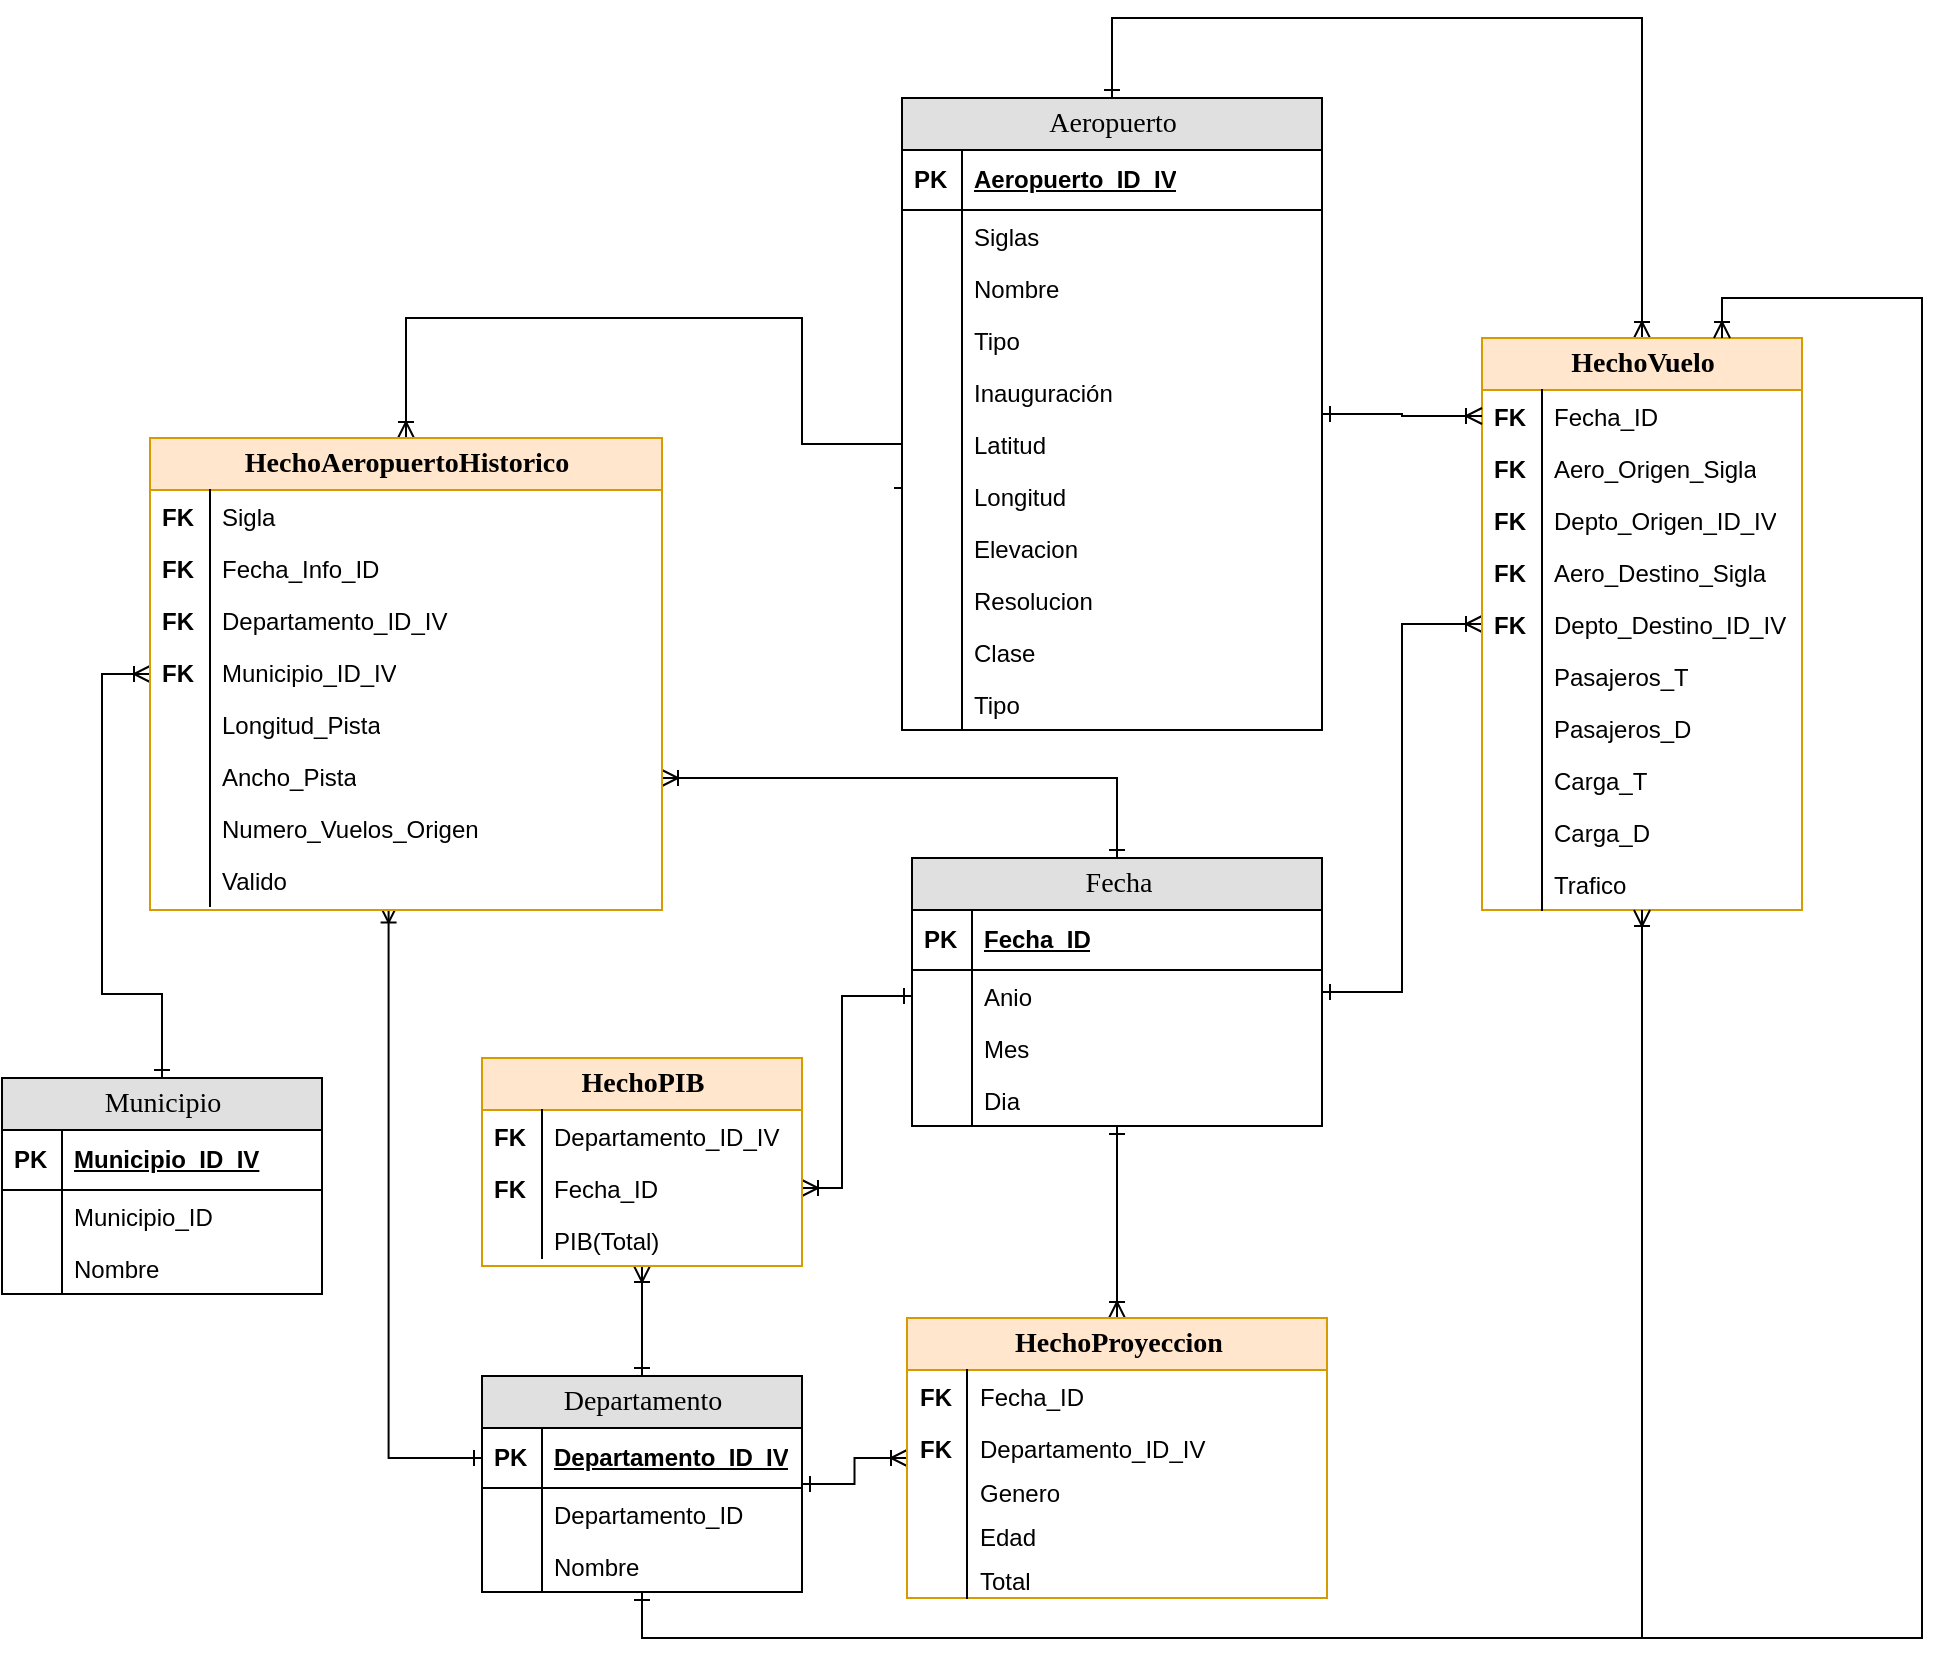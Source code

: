 <mxfile version="24.6.4" type="device">
  <diagram name="Page-1" id="e56a1550-8fbb-45ad-956c-1786394a9013">
    <mxGraphModel dx="872" dy="473" grid="1" gridSize="10" guides="1" tooltips="1" connect="1" arrows="1" fold="1" page="1" pageScale="1" pageWidth="1100" pageHeight="850" background="none" math="0" shadow="0">
      <root>
        <mxCell id="0" />
        <mxCell id="1" parent="0" />
        <mxCell id="wHIrmjQIt87pDjCqGp3s-49" style="edgeStyle=orthogonalEdgeStyle;rounded=0;orthogonalLoop=1;jettySize=auto;html=1;endArrow=ERoneToMany;endFill=0;startArrow=ERone;startFill=0;" parent="1" source="2e49270ec7c68f3f-80" target="ryvqxsz8MoS58oyU_Tmm-1" edge="1">
          <mxGeometry relative="1" as="geometry" />
        </mxCell>
        <mxCell id="2e49270ec7c68f3f-80" value="Fecha" style="swimlane;html=1;fontStyle=0;childLayout=stackLayout;horizontal=1;startSize=26;fillColor=#e0e0e0;horizontalStack=0;resizeParent=1;resizeLast=0;collapsible=1;marginBottom=0;swimlaneFillColor=#ffffff;align=center;rounded=0;shadow=0;comic=0;labelBackgroundColor=none;strokeWidth=1;fontFamily=Verdana;fontSize=14" parent="1" vertex="1">
          <mxGeometry x="485" y="440" width="205" height="134" as="geometry" />
        </mxCell>
        <mxCell id="2e49270ec7c68f3f-81" value="Fecha_ID" style="shape=partialRectangle;top=0;left=0;right=0;bottom=1;html=1;align=left;verticalAlign=middle;fillColor=none;spacingLeft=34;spacingRight=4;whiteSpace=wrap;overflow=hidden;rotatable=0;points=[[0,0.5],[1,0.5]];portConstraint=eastwest;dropTarget=0;fontStyle=5;" parent="2e49270ec7c68f3f-80" vertex="1">
          <mxGeometry y="26" width="205" height="30" as="geometry" />
        </mxCell>
        <mxCell id="2e49270ec7c68f3f-82" value="&lt;b&gt;PK&lt;/b&gt;" style="shape=partialRectangle;top=0;left=0;bottom=0;html=1;fillColor=none;align=left;verticalAlign=middle;spacingLeft=4;spacingRight=4;whiteSpace=wrap;overflow=hidden;rotatable=0;points=[];portConstraint=eastwest;part=1;" parent="2e49270ec7c68f3f-81" vertex="1" connectable="0">
          <mxGeometry width="30" height="30" as="geometry" />
        </mxCell>
        <mxCell id="2e49270ec7c68f3f-83" value="Anio&lt;span style=&quot;white-space: pre;&quot;&gt;&#x9;&lt;/span&gt;" style="shape=partialRectangle;top=0;left=0;right=0;bottom=0;html=1;align=left;verticalAlign=top;fillColor=none;spacingLeft=34;spacingRight=4;whiteSpace=wrap;overflow=hidden;rotatable=0;points=[[0,0.5],[1,0.5]];portConstraint=eastwest;dropTarget=0;" parent="2e49270ec7c68f3f-80" vertex="1">
          <mxGeometry y="56" width="205" height="26" as="geometry" />
        </mxCell>
        <mxCell id="2e49270ec7c68f3f-84" value="" style="shape=partialRectangle;top=0;left=0;bottom=0;html=1;fillColor=none;align=left;verticalAlign=top;spacingLeft=4;spacingRight=4;whiteSpace=wrap;overflow=hidden;rotatable=0;points=[];portConstraint=eastwest;part=1;" parent="2e49270ec7c68f3f-83" vertex="1" connectable="0">
          <mxGeometry width="30" height="26" as="geometry" />
        </mxCell>
        <mxCell id="2e49270ec7c68f3f-85" value="Mes" style="shape=partialRectangle;top=0;left=0;right=0;bottom=0;html=1;align=left;verticalAlign=top;fillColor=none;spacingLeft=34;spacingRight=4;whiteSpace=wrap;overflow=hidden;rotatable=0;points=[[0,0.5],[1,0.5]];portConstraint=eastwest;dropTarget=0;" parent="2e49270ec7c68f3f-80" vertex="1">
          <mxGeometry y="82" width="205" height="26" as="geometry" />
        </mxCell>
        <mxCell id="2e49270ec7c68f3f-86" value="" style="shape=partialRectangle;top=0;left=0;bottom=0;html=1;fillColor=none;align=left;verticalAlign=top;spacingLeft=4;spacingRight=4;whiteSpace=wrap;overflow=hidden;rotatable=0;points=[];portConstraint=eastwest;part=1;" parent="2e49270ec7c68f3f-85" vertex="1" connectable="0">
          <mxGeometry width="30" height="26" as="geometry" />
        </mxCell>
        <mxCell id="ryvqxsz8MoS58oyU_Tmm-83" value="Dia" style="shape=partialRectangle;top=0;left=0;right=0;bottom=0;html=1;align=left;verticalAlign=top;fillColor=none;spacingLeft=34;spacingRight=4;whiteSpace=wrap;overflow=hidden;rotatable=0;points=[[0,0.5],[1,0.5]];portConstraint=eastwest;dropTarget=0;" parent="2e49270ec7c68f3f-80" vertex="1">
          <mxGeometry y="108" width="205" height="26" as="geometry" />
        </mxCell>
        <mxCell id="ryvqxsz8MoS58oyU_Tmm-84" value="" style="shape=partialRectangle;top=0;left=0;bottom=0;html=1;fillColor=none;align=left;verticalAlign=top;spacingLeft=4;spacingRight=4;whiteSpace=wrap;overflow=hidden;rotatable=0;points=[];portConstraint=eastwest;part=1;" parent="ryvqxsz8MoS58oyU_Tmm-83" vertex="1" connectable="0">
          <mxGeometry width="30" height="26" as="geometry" />
        </mxCell>
        <mxCell id="ryvqxsz8MoS58oyU_Tmm-200" style="edgeStyle=orthogonalEdgeStyle;rounded=0;orthogonalLoop=1;jettySize=auto;html=1;exitX=0.5;exitY=0;exitDx=0;exitDy=0;entryX=0.5;entryY=0;entryDx=0;entryDy=0;endArrow=ERone;endFill=0;startArrow=ERoneToMany;startFill=0;" parent="1" source="ryvqxsz8MoS58oyU_Tmm-1" target="ryvqxsz8MoS58oyU_Tmm-101" edge="1">
          <mxGeometry relative="1" as="geometry">
            <Array as="points">
              <mxPoint x="850" y="20" />
              <mxPoint x="585" y="20" />
            </Array>
          </mxGeometry>
        </mxCell>
        <mxCell id="ryvqxsz8MoS58oyU_Tmm-1" value="&lt;b&gt;HechoVuelo&lt;/b&gt;" style="swimlane;html=1;fontStyle=0;childLayout=stackLayout;horizontal=1;startSize=26;fillColor=#ffe6cc;horizontalStack=0;resizeParent=1;resizeLast=0;collapsible=1;marginBottom=0;swimlaneFillColor=#ffffff;align=center;rounded=0;shadow=0;comic=0;labelBackgroundColor=none;strokeWidth=1;fontFamily=Verdana;fontSize=14;strokeColor=#d79b00;" parent="1" vertex="1">
          <mxGeometry x="770" y="180" width="160" height="286" as="geometry" />
        </mxCell>
        <mxCell id="ryvqxsz8MoS58oyU_Tmm-4" value="Fecha_ID" style="shape=partialRectangle;top=0;left=0;right=0;bottom=0;html=1;align=left;verticalAlign=top;fillColor=none;spacingLeft=34;spacingRight=4;whiteSpace=wrap;overflow=hidden;rotatable=0;points=[[0,0.5],[1,0.5]];portConstraint=eastwest;dropTarget=0;" parent="ryvqxsz8MoS58oyU_Tmm-1" vertex="1">
          <mxGeometry y="26" width="160" height="26" as="geometry" />
        </mxCell>
        <mxCell id="ryvqxsz8MoS58oyU_Tmm-5" value="&lt;b&gt;FK&lt;/b&gt;" style="shape=partialRectangle;top=0;left=0;bottom=0;html=1;fillColor=none;align=left;verticalAlign=top;spacingLeft=4;spacingRight=4;whiteSpace=wrap;overflow=hidden;rotatable=0;points=[];portConstraint=eastwest;part=1;" parent="ryvqxsz8MoS58oyU_Tmm-4" vertex="1" connectable="0">
          <mxGeometry width="30" height="26" as="geometry" />
        </mxCell>
        <mxCell id="ryvqxsz8MoS58oyU_Tmm-6" value="Aero_Origen_Sigla" style="shape=partialRectangle;top=0;left=0;right=0;bottom=0;html=1;align=left;verticalAlign=top;fillColor=none;spacingLeft=34;spacingRight=4;whiteSpace=wrap;overflow=hidden;rotatable=0;points=[[0,0.5],[1,0.5]];portConstraint=eastwest;dropTarget=0;" parent="ryvqxsz8MoS58oyU_Tmm-1" vertex="1">
          <mxGeometry y="52" width="160" height="26" as="geometry" />
        </mxCell>
        <mxCell id="ryvqxsz8MoS58oyU_Tmm-7" value="&lt;b&gt;FK&lt;/b&gt;" style="shape=partialRectangle;top=0;left=0;bottom=0;html=1;fillColor=none;align=left;verticalAlign=top;spacingLeft=4;spacingRight=4;whiteSpace=wrap;overflow=hidden;rotatable=0;points=[];portConstraint=eastwest;part=1;" parent="ryvqxsz8MoS58oyU_Tmm-6" vertex="1" connectable="0">
          <mxGeometry width="30" height="26" as="geometry" />
        </mxCell>
        <mxCell id="wHIrmjQIt87pDjCqGp3s-37" value="Depto_Origen_ID_IV" style="shape=partialRectangle;top=0;left=0;right=0;bottom=0;html=1;align=left;verticalAlign=top;fillColor=none;spacingLeft=34;spacingRight=4;whiteSpace=wrap;overflow=hidden;rotatable=0;points=[[0,0.5],[1,0.5]];portConstraint=eastwest;dropTarget=0;" parent="ryvqxsz8MoS58oyU_Tmm-1" vertex="1">
          <mxGeometry y="78" width="160" height="26" as="geometry" />
        </mxCell>
        <mxCell id="wHIrmjQIt87pDjCqGp3s-38" value="&lt;b&gt;FK&lt;/b&gt;" style="shape=partialRectangle;top=0;left=0;bottom=0;html=1;fillColor=none;align=left;verticalAlign=top;spacingLeft=4;spacingRight=4;whiteSpace=wrap;overflow=hidden;rotatable=0;points=[];portConstraint=eastwest;part=1;" parent="wHIrmjQIt87pDjCqGp3s-37" vertex="1" connectable="0">
          <mxGeometry width="30" height="26" as="geometry" />
        </mxCell>
        <mxCell id="wHIrmjQIt87pDjCqGp3s-35" value="Aero_Destino_Sigla" style="shape=partialRectangle;top=0;left=0;right=0;bottom=0;html=1;align=left;verticalAlign=top;fillColor=none;spacingLeft=34;spacingRight=4;whiteSpace=wrap;overflow=hidden;rotatable=0;points=[[0,0.5],[1,0.5]];portConstraint=eastwest;dropTarget=0;" parent="ryvqxsz8MoS58oyU_Tmm-1" vertex="1">
          <mxGeometry y="104" width="160" height="26" as="geometry" />
        </mxCell>
        <mxCell id="wHIrmjQIt87pDjCqGp3s-36" value="&lt;b&gt;FK&lt;/b&gt;" style="shape=partialRectangle;top=0;left=0;bottom=0;html=1;fillColor=none;align=left;verticalAlign=top;spacingLeft=4;spacingRight=4;whiteSpace=wrap;overflow=hidden;rotatable=0;points=[];portConstraint=eastwest;part=1;" parent="wHIrmjQIt87pDjCqGp3s-35" vertex="1" connectable="0">
          <mxGeometry width="30" height="26" as="geometry" />
        </mxCell>
        <mxCell id="ryvqxsz8MoS58oyU_Tmm-10" value="Depto_Destino_ID_IV" style="shape=partialRectangle;top=0;left=0;right=0;bottom=0;html=1;align=left;verticalAlign=top;fillColor=none;spacingLeft=34;spacingRight=4;whiteSpace=wrap;overflow=hidden;rotatable=0;points=[[0,0.5],[1,0.5]];portConstraint=eastwest;dropTarget=0;" parent="ryvqxsz8MoS58oyU_Tmm-1" vertex="1">
          <mxGeometry y="130" width="160" height="26" as="geometry" />
        </mxCell>
        <mxCell id="ryvqxsz8MoS58oyU_Tmm-11" value="&lt;b&gt;FK&lt;/b&gt;" style="shape=partialRectangle;top=0;left=0;bottom=0;html=1;fillColor=none;align=left;verticalAlign=top;spacingLeft=4;spacingRight=4;whiteSpace=wrap;overflow=hidden;rotatable=0;points=[];portConstraint=eastwest;part=1;" parent="ryvqxsz8MoS58oyU_Tmm-10" vertex="1" connectable="0">
          <mxGeometry width="30" height="26" as="geometry" />
        </mxCell>
        <mxCell id="ryvqxsz8MoS58oyU_Tmm-12" value="Pasajeros_T" style="shape=partialRectangle;top=0;left=0;right=0;bottom=0;html=1;align=left;verticalAlign=top;fillColor=none;spacingLeft=34;spacingRight=4;whiteSpace=wrap;overflow=hidden;rotatable=0;points=[[0,0.5],[1,0.5]];portConstraint=eastwest;dropTarget=0;" parent="ryvqxsz8MoS58oyU_Tmm-1" vertex="1">
          <mxGeometry y="156" width="160" height="26" as="geometry" />
        </mxCell>
        <mxCell id="ryvqxsz8MoS58oyU_Tmm-13" value="" style="shape=partialRectangle;top=0;left=0;bottom=0;html=1;fillColor=none;align=left;verticalAlign=top;spacingLeft=4;spacingRight=4;whiteSpace=wrap;overflow=hidden;rotatable=0;points=[];portConstraint=eastwest;part=1;" parent="ryvqxsz8MoS58oyU_Tmm-12" vertex="1" connectable="0">
          <mxGeometry width="30" height="26" as="geometry" />
        </mxCell>
        <mxCell id="ryvqxsz8MoS58oyU_Tmm-25" value="Pasajeros_D" style="shape=partialRectangle;top=0;left=0;right=0;bottom=0;html=1;align=left;verticalAlign=top;fillColor=none;spacingLeft=34;spacingRight=4;whiteSpace=wrap;overflow=hidden;rotatable=0;points=[[0,0.5],[1,0.5]];portConstraint=eastwest;dropTarget=0;" parent="ryvqxsz8MoS58oyU_Tmm-1" vertex="1">
          <mxGeometry y="182" width="160" height="26" as="geometry" />
        </mxCell>
        <mxCell id="ryvqxsz8MoS58oyU_Tmm-26" value="" style="shape=partialRectangle;top=0;left=0;bottom=0;html=1;fillColor=none;align=left;verticalAlign=top;spacingLeft=4;spacingRight=4;whiteSpace=wrap;overflow=hidden;rotatable=0;points=[];portConstraint=eastwest;part=1;" parent="ryvqxsz8MoS58oyU_Tmm-25" vertex="1" connectable="0">
          <mxGeometry width="30" height="26" as="geometry" />
        </mxCell>
        <mxCell id="ryvqxsz8MoS58oyU_Tmm-38" value="Carga_T" style="shape=partialRectangle;top=0;left=0;right=0;bottom=0;html=1;align=left;verticalAlign=top;fillColor=none;spacingLeft=34;spacingRight=4;whiteSpace=wrap;overflow=hidden;rotatable=0;points=[[0,0.5],[1,0.5]];portConstraint=eastwest;dropTarget=0;" parent="ryvqxsz8MoS58oyU_Tmm-1" vertex="1">
          <mxGeometry y="208" width="160" height="26" as="geometry" />
        </mxCell>
        <mxCell id="ryvqxsz8MoS58oyU_Tmm-39" value="" style="shape=partialRectangle;top=0;left=0;bottom=0;html=1;fillColor=none;align=left;verticalAlign=top;spacingLeft=4;spacingRight=4;whiteSpace=wrap;overflow=hidden;rotatable=0;points=[];portConstraint=eastwest;part=1;" parent="ryvqxsz8MoS58oyU_Tmm-38" vertex="1" connectable="0">
          <mxGeometry width="30" height="26" as="geometry" />
        </mxCell>
        <mxCell id="ryvqxsz8MoS58oyU_Tmm-40" value="Carga_D" style="shape=partialRectangle;top=0;left=0;right=0;bottom=0;html=1;align=left;verticalAlign=top;fillColor=none;spacingLeft=34;spacingRight=4;whiteSpace=wrap;overflow=hidden;rotatable=0;points=[[0,0.5],[1,0.5]];portConstraint=eastwest;dropTarget=0;" parent="ryvqxsz8MoS58oyU_Tmm-1" vertex="1">
          <mxGeometry y="234" width="160" height="26" as="geometry" />
        </mxCell>
        <mxCell id="ryvqxsz8MoS58oyU_Tmm-41" value="" style="shape=partialRectangle;top=0;left=0;bottom=0;html=1;fillColor=none;align=left;verticalAlign=top;spacingLeft=4;spacingRight=4;whiteSpace=wrap;overflow=hidden;rotatable=0;points=[];portConstraint=eastwest;part=1;" parent="ryvqxsz8MoS58oyU_Tmm-40" vertex="1" connectable="0">
          <mxGeometry width="30" height="26" as="geometry" />
        </mxCell>
        <mxCell id="wHIrmjQIt87pDjCqGp3s-33" value="Trafico" style="shape=partialRectangle;top=0;left=0;right=0;bottom=0;html=1;align=left;verticalAlign=top;fillColor=none;spacingLeft=34;spacingRight=4;whiteSpace=wrap;overflow=hidden;rotatable=0;points=[[0,0.5],[1,0.5]];portConstraint=eastwest;dropTarget=0;" parent="ryvqxsz8MoS58oyU_Tmm-1" vertex="1">
          <mxGeometry y="260" width="160" height="26" as="geometry" />
        </mxCell>
        <mxCell id="wHIrmjQIt87pDjCqGp3s-34" value="" style="shape=partialRectangle;top=0;left=0;bottom=0;html=1;fillColor=none;align=left;verticalAlign=top;spacingLeft=4;spacingRight=4;whiteSpace=wrap;overflow=hidden;rotatable=0;points=[];portConstraint=eastwest;part=1;" parent="wHIrmjQIt87pDjCqGp3s-33" vertex="1" connectable="0">
          <mxGeometry width="30" height="26" as="geometry" />
        </mxCell>
        <mxCell id="ryvqxsz8MoS58oyU_Tmm-201" style="edgeStyle=orthogonalEdgeStyle;rounded=0;orthogonalLoop=1;jettySize=auto;html=1;entryX=0;entryY=0.5;entryDx=0;entryDy=0;endArrow=ERone;endFill=0;startArrow=ERoneToMany;startFill=0;exitX=0.5;exitY=0;exitDx=0;exitDy=0;" parent="1" source="ryvqxsz8MoS58oyU_Tmm-14" target="ryvqxsz8MoS58oyU_Tmm-141" edge="1">
          <mxGeometry relative="1" as="geometry">
            <Array as="points">
              <mxPoint x="232" y="170" />
              <mxPoint x="430" y="170" />
              <mxPoint x="430" y="233" />
            </Array>
          </mxGeometry>
        </mxCell>
        <mxCell id="ryvqxsz8MoS58oyU_Tmm-204" style="edgeStyle=orthogonalEdgeStyle;rounded=0;orthogonalLoop=1;jettySize=auto;html=1;endArrow=ERone;endFill=0;startArrow=ERoneToMany;startFill=0;exitX=0.466;exitY=1.009;exitDx=0;exitDy=0;exitPerimeter=0;entryX=0;entryY=0.5;entryDx=0;entryDy=0;" parent="1" source="ryvqxsz8MoS58oyU_Tmm-99" target="ryvqxsz8MoS58oyU_Tmm-166" edge="1">
          <mxGeometry relative="1" as="geometry">
            <mxPoint x="105" y="797" as="sourcePoint" />
          </mxGeometry>
        </mxCell>
        <mxCell id="ryvqxsz8MoS58oyU_Tmm-208" style="edgeStyle=orthogonalEdgeStyle;rounded=0;orthogonalLoop=1;jettySize=auto;html=1;entryX=0.5;entryY=0;entryDx=0;entryDy=0;endArrow=ERone;endFill=0;startArrow=ERoneToMany;startFill=0;" parent="1" source="ryvqxsz8MoS58oyU_Tmm-14" target="2e49270ec7c68f3f-80" edge="1">
          <mxGeometry relative="1" as="geometry">
            <Array as="points">
              <mxPoint x="588" y="400" />
            </Array>
          </mxGeometry>
        </mxCell>
        <mxCell id="wHIrmjQIt87pDjCqGp3s-46" style="edgeStyle=orthogonalEdgeStyle;rounded=0;orthogonalLoop=1;jettySize=auto;html=1;startArrow=ERoneToMany;startFill=0;endArrow=ERone;endFill=0;" parent="1" source="ryvqxsz8MoS58oyU_Tmm-14" target="ryvqxsz8MoS58oyU_Tmm-27" edge="1">
          <mxGeometry relative="1" as="geometry">
            <Array as="points">
              <mxPoint x="80" y="348" />
              <mxPoint x="80" y="508" />
              <mxPoint x="110" y="508" />
            </Array>
          </mxGeometry>
        </mxCell>
        <mxCell id="ryvqxsz8MoS58oyU_Tmm-14" value="&lt;b&gt;HechoAeropuertoHistorico&lt;/b&gt;" style="swimlane;html=1;fontStyle=0;childLayout=stackLayout;horizontal=1;startSize=26;fillColor=#ffe6cc;horizontalStack=0;resizeParent=1;resizeLast=0;collapsible=1;marginBottom=0;swimlaneFillColor=#ffffff;align=center;rounded=0;shadow=0;comic=0;labelBackgroundColor=none;strokeWidth=1;fontFamily=Verdana;fontSize=14;strokeColor=#d79b00;" parent="1" vertex="1">
          <mxGeometry x="104" y="230" width="256" height="236" as="geometry" />
        </mxCell>
        <mxCell id="ryvqxsz8MoS58oyU_Tmm-93" value="Sigla" style="shape=partialRectangle;top=0;left=0;right=0;bottom=0;html=1;align=left;verticalAlign=top;fillColor=none;spacingLeft=34;spacingRight=4;whiteSpace=wrap;overflow=hidden;rotatable=0;points=[[0,0.5],[1,0.5]];portConstraint=eastwest;dropTarget=0;" parent="ryvqxsz8MoS58oyU_Tmm-14" vertex="1">
          <mxGeometry y="26" width="256" height="26" as="geometry" />
        </mxCell>
        <mxCell id="ryvqxsz8MoS58oyU_Tmm-94" value="&lt;b&gt;FK&lt;/b&gt;" style="shape=partialRectangle;top=0;left=0;bottom=0;html=1;fillColor=none;align=left;verticalAlign=top;spacingLeft=4;spacingRight=4;whiteSpace=wrap;overflow=hidden;rotatable=0;points=[];portConstraint=eastwest;part=1;" parent="ryvqxsz8MoS58oyU_Tmm-93" vertex="1" connectable="0">
          <mxGeometry width="30" height="26" as="geometry" />
        </mxCell>
        <mxCell id="ryvqxsz8MoS58oyU_Tmm-91" value="Fecha_Info_ID" style="shape=partialRectangle;top=0;left=0;right=0;bottom=0;html=1;align=left;verticalAlign=top;fillColor=none;spacingLeft=34;spacingRight=4;whiteSpace=wrap;overflow=hidden;rotatable=0;points=[[0,0.5],[1,0.5]];portConstraint=eastwest;dropTarget=0;" parent="ryvqxsz8MoS58oyU_Tmm-14" vertex="1">
          <mxGeometry y="52" width="256" height="26" as="geometry" />
        </mxCell>
        <mxCell id="ryvqxsz8MoS58oyU_Tmm-92" value="&lt;b&gt;FK&lt;/b&gt;" style="shape=partialRectangle;top=0;left=0;bottom=0;html=1;fillColor=none;align=left;verticalAlign=top;spacingLeft=4;spacingRight=4;whiteSpace=wrap;overflow=hidden;rotatable=0;points=[];portConstraint=eastwest;part=1;" parent="ryvqxsz8MoS58oyU_Tmm-91" vertex="1" connectable="0">
          <mxGeometry width="30" height="26" as="geometry" />
        </mxCell>
        <mxCell id="ryvqxsz8MoS58oyU_Tmm-154" value="Departamento_ID_IV" style="shape=partialRectangle;top=0;left=0;right=0;bottom=0;html=1;align=left;verticalAlign=top;fillColor=none;spacingLeft=34;spacingRight=4;whiteSpace=wrap;overflow=hidden;rotatable=0;points=[[0,0.5],[1,0.5]];portConstraint=eastwest;dropTarget=0;" parent="ryvqxsz8MoS58oyU_Tmm-14" vertex="1">
          <mxGeometry y="78" width="256" height="26" as="geometry" />
        </mxCell>
        <mxCell id="ryvqxsz8MoS58oyU_Tmm-155" value="&lt;b&gt;FK&lt;/b&gt;" style="shape=partialRectangle;top=0;left=0;bottom=0;html=1;fillColor=none;align=left;verticalAlign=top;spacingLeft=4;spacingRight=4;whiteSpace=wrap;overflow=hidden;rotatable=0;points=[];portConstraint=eastwest;part=1;" parent="ryvqxsz8MoS58oyU_Tmm-154" vertex="1" connectable="0">
          <mxGeometry width="30" height="26" as="geometry" />
        </mxCell>
        <mxCell id="ryvqxsz8MoS58oyU_Tmm-116" value="Municipio_ID_IV" style="shape=partialRectangle;top=0;left=0;right=0;bottom=0;html=1;align=left;verticalAlign=top;fillColor=none;spacingLeft=34;spacingRight=4;whiteSpace=wrap;overflow=hidden;rotatable=0;points=[[0,0.5],[1,0.5]];portConstraint=eastwest;dropTarget=0;" parent="ryvqxsz8MoS58oyU_Tmm-14" vertex="1">
          <mxGeometry y="104" width="256" height="26" as="geometry" />
        </mxCell>
        <mxCell id="ryvqxsz8MoS58oyU_Tmm-117" value="&lt;b&gt;FK&lt;/b&gt;" style="shape=partialRectangle;top=0;left=0;bottom=0;html=1;fillColor=none;align=left;verticalAlign=top;spacingLeft=4;spacingRight=4;whiteSpace=wrap;overflow=hidden;rotatable=0;points=[];portConstraint=eastwest;part=1;" parent="ryvqxsz8MoS58oyU_Tmm-116" vertex="1" connectable="0">
          <mxGeometry width="30" height="26" as="geometry" />
        </mxCell>
        <mxCell id="ryvqxsz8MoS58oyU_Tmm-85" value="Longitud_Pista" style="shape=partialRectangle;top=0;left=0;right=0;bottom=0;html=1;align=left;verticalAlign=top;fillColor=none;spacingLeft=34;spacingRight=4;whiteSpace=wrap;overflow=hidden;rotatable=0;points=[[0,0.5],[1,0.5]];portConstraint=eastwest;dropTarget=0;" parent="ryvqxsz8MoS58oyU_Tmm-14" vertex="1">
          <mxGeometry y="130" width="256" height="26" as="geometry" />
        </mxCell>
        <mxCell id="ryvqxsz8MoS58oyU_Tmm-86" value="" style="shape=partialRectangle;top=0;left=0;bottom=0;html=1;fillColor=none;align=left;verticalAlign=top;spacingLeft=4;spacingRight=4;whiteSpace=wrap;overflow=hidden;rotatable=0;points=[];portConstraint=eastwest;part=1;" parent="ryvqxsz8MoS58oyU_Tmm-85" vertex="1" connectable="0">
          <mxGeometry width="30" height="26" as="geometry" />
        </mxCell>
        <mxCell id="ryvqxsz8MoS58oyU_Tmm-87" value="Ancho_Pista" style="shape=partialRectangle;top=0;left=0;right=0;bottom=0;html=1;align=left;verticalAlign=top;fillColor=none;spacingLeft=34;spacingRight=4;whiteSpace=wrap;overflow=hidden;rotatable=0;points=[[0,0.5],[1,0.5]];portConstraint=eastwest;dropTarget=0;" parent="ryvqxsz8MoS58oyU_Tmm-14" vertex="1">
          <mxGeometry y="156" width="256" height="26" as="geometry" />
        </mxCell>
        <mxCell id="ryvqxsz8MoS58oyU_Tmm-88" value="" style="shape=partialRectangle;top=0;left=0;bottom=0;html=1;fillColor=none;align=left;verticalAlign=top;spacingLeft=4;spacingRight=4;whiteSpace=wrap;overflow=hidden;rotatable=0;points=[];portConstraint=eastwest;part=1;" parent="ryvqxsz8MoS58oyU_Tmm-87" vertex="1" connectable="0">
          <mxGeometry width="30" height="26" as="geometry" />
        </mxCell>
        <mxCell id="ryvqxsz8MoS58oyU_Tmm-97" value="Numero_Vuelos_Origen" style="shape=partialRectangle;top=0;left=0;right=0;bottom=0;html=1;align=left;verticalAlign=top;fillColor=none;spacingLeft=34;spacingRight=4;whiteSpace=wrap;overflow=hidden;rotatable=0;points=[[0,0.5],[1,0.5]];portConstraint=eastwest;dropTarget=0;" parent="ryvqxsz8MoS58oyU_Tmm-14" vertex="1">
          <mxGeometry y="182" width="256" height="26" as="geometry" />
        </mxCell>
        <mxCell id="ryvqxsz8MoS58oyU_Tmm-98" value="" style="shape=partialRectangle;top=0;left=0;bottom=0;html=1;fillColor=none;align=left;verticalAlign=top;spacingLeft=4;spacingRight=4;whiteSpace=wrap;overflow=hidden;rotatable=0;points=[];portConstraint=eastwest;part=1;" parent="ryvqxsz8MoS58oyU_Tmm-97" vertex="1" connectable="0">
          <mxGeometry width="30" height="26" as="geometry" />
        </mxCell>
        <mxCell id="ryvqxsz8MoS58oyU_Tmm-99" value="Valido" style="shape=partialRectangle;top=0;left=0;right=0;bottom=0;html=1;align=left;verticalAlign=top;fillColor=none;spacingLeft=34;spacingRight=4;whiteSpace=wrap;overflow=hidden;rotatable=0;points=[[0,0.5],[1,0.5]];portConstraint=eastwest;dropTarget=0;" parent="ryvqxsz8MoS58oyU_Tmm-14" vertex="1">
          <mxGeometry y="208" width="256" height="26" as="geometry" />
        </mxCell>
        <mxCell id="ryvqxsz8MoS58oyU_Tmm-100" value="" style="shape=partialRectangle;top=0;left=0;bottom=0;html=1;fillColor=none;align=left;verticalAlign=top;spacingLeft=4;spacingRight=4;whiteSpace=wrap;overflow=hidden;rotatable=0;points=[];portConstraint=eastwest;part=1;" parent="ryvqxsz8MoS58oyU_Tmm-99" vertex="1" connectable="0">
          <mxGeometry width="30" height="26" as="geometry" />
        </mxCell>
        <mxCell id="ryvqxsz8MoS58oyU_Tmm-27" value="Municipio" style="swimlane;html=1;fontStyle=0;childLayout=stackLayout;horizontal=1;startSize=26;fillColor=#e0e0e0;horizontalStack=0;resizeParent=1;resizeLast=0;collapsible=1;marginBottom=0;swimlaneFillColor=#ffffff;align=center;rounded=0;shadow=0;comic=0;labelBackgroundColor=none;strokeWidth=1;fontFamily=Verdana;fontSize=14" parent="1" vertex="1">
          <mxGeometry x="30" y="550" width="160" height="108" as="geometry" />
        </mxCell>
        <mxCell id="ryvqxsz8MoS58oyU_Tmm-28" value="Municipio_ID_IV" style="shape=partialRectangle;top=0;left=0;right=0;bottom=1;html=1;align=left;verticalAlign=middle;fillColor=none;spacingLeft=34;spacingRight=4;whiteSpace=wrap;overflow=hidden;rotatable=0;points=[[0,0.5],[1,0.5]];portConstraint=eastwest;dropTarget=0;fontStyle=5;" parent="ryvqxsz8MoS58oyU_Tmm-27" vertex="1">
          <mxGeometry y="26" width="160" height="30" as="geometry" />
        </mxCell>
        <mxCell id="ryvqxsz8MoS58oyU_Tmm-29" value="&lt;b&gt;PK&lt;/b&gt;" style="shape=partialRectangle;top=0;left=0;bottom=0;html=1;fillColor=none;align=left;verticalAlign=middle;spacingLeft=4;spacingRight=4;whiteSpace=wrap;overflow=hidden;rotatable=0;points=[];portConstraint=eastwest;part=1;" parent="ryvqxsz8MoS58oyU_Tmm-28" vertex="1" connectable="0">
          <mxGeometry width="30" height="30" as="geometry" />
        </mxCell>
        <mxCell id="Zeaa8JLE737tfXYtvD9C-1" value="Municipio_ID" style="shape=partialRectangle;top=0;left=0;right=0;bottom=0;html=1;align=left;verticalAlign=top;fillColor=none;spacingLeft=34;spacingRight=4;whiteSpace=wrap;overflow=hidden;rotatable=0;points=[[0,0.5],[1,0.5]];portConstraint=eastwest;dropTarget=0;" parent="ryvqxsz8MoS58oyU_Tmm-27" vertex="1">
          <mxGeometry y="56" width="160" height="26" as="geometry" />
        </mxCell>
        <mxCell id="Zeaa8JLE737tfXYtvD9C-2" value="" style="shape=partialRectangle;top=0;left=0;bottom=0;html=1;fillColor=none;align=left;verticalAlign=top;spacingLeft=4;spacingRight=4;whiteSpace=wrap;overflow=hidden;rotatable=0;points=[];portConstraint=eastwest;part=1;" parent="Zeaa8JLE737tfXYtvD9C-1" vertex="1" connectable="0">
          <mxGeometry width="30" height="26" as="geometry" />
        </mxCell>
        <mxCell id="ryvqxsz8MoS58oyU_Tmm-30" value="Nombre" style="shape=partialRectangle;top=0;left=0;right=0;bottom=0;html=1;align=left;verticalAlign=top;fillColor=none;spacingLeft=34;spacingRight=4;whiteSpace=wrap;overflow=hidden;rotatable=0;points=[[0,0.5],[1,0.5]];portConstraint=eastwest;dropTarget=0;" parent="ryvqxsz8MoS58oyU_Tmm-27" vertex="1">
          <mxGeometry y="82" width="160" height="26" as="geometry" />
        </mxCell>
        <mxCell id="ryvqxsz8MoS58oyU_Tmm-31" value="" style="shape=partialRectangle;top=0;left=0;bottom=0;html=1;fillColor=none;align=left;verticalAlign=top;spacingLeft=4;spacingRight=4;whiteSpace=wrap;overflow=hidden;rotatable=0;points=[];portConstraint=eastwest;part=1;" parent="ryvqxsz8MoS58oyU_Tmm-30" vertex="1" connectable="0">
          <mxGeometry width="30" height="26" as="geometry" />
        </mxCell>
        <mxCell id="ryvqxsz8MoS58oyU_Tmm-101" value="Aeropuerto" style="swimlane;html=1;fontStyle=0;childLayout=stackLayout;horizontal=1;startSize=26;fillColor=#e0e0e0;horizontalStack=0;resizeParent=1;resizeLast=0;collapsible=1;marginBottom=0;swimlaneFillColor=#ffffff;align=center;rounded=0;shadow=0;comic=0;labelBackgroundColor=none;strokeWidth=1;fontFamily=Verdana;fontSize=14" parent="1" vertex="1">
          <mxGeometry x="480" y="60" width="210" height="316" as="geometry" />
        </mxCell>
        <mxCell id="ryvqxsz8MoS58oyU_Tmm-147" value="Aeropuerto_ID_IV" style="shape=partialRectangle;top=0;left=0;right=0;bottom=1;html=1;align=left;verticalAlign=middle;fillColor=none;spacingLeft=34;spacingRight=4;whiteSpace=wrap;overflow=hidden;rotatable=0;points=[[0,0.5],[1,0.5]];portConstraint=eastwest;dropTarget=0;fontStyle=5;" parent="ryvqxsz8MoS58oyU_Tmm-101" vertex="1">
          <mxGeometry y="26" width="210" height="30" as="geometry" />
        </mxCell>
        <mxCell id="ryvqxsz8MoS58oyU_Tmm-148" value="&lt;b&gt;PK&lt;/b&gt;" style="shape=partialRectangle;top=0;left=0;bottom=0;html=1;fillColor=none;align=left;verticalAlign=middle;spacingLeft=4;spacingRight=4;whiteSpace=wrap;overflow=hidden;rotatable=0;points=[];portConstraint=eastwest;part=1;" parent="ryvqxsz8MoS58oyU_Tmm-147" vertex="1" connectable="0">
          <mxGeometry width="30" height="30" as="geometry" />
        </mxCell>
        <mxCell id="Zeaa8JLE737tfXYtvD9C-3" value="Siglas" style="shape=partialRectangle;top=0;left=0;right=0;bottom=0;html=1;align=left;verticalAlign=top;fillColor=none;spacingLeft=34;spacingRight=4;whiteSpace=wrap;overflow=hidden;rotatable=0;points=[[0,0.5],[1,0.5]];portConstraint=eastwest;dropTarget=0;" parent="ryvqxsz8MoS58oyU_Tmm-101" vertex="1">
          <mxGeometry y="56" width="210" height="26" as="geometry" />
        </mxCell>
        <mxCell id="Zeaa8JLE737tfXYtvD9C-4" value="" style="shape=partialRectangle;top=0;left=0;bottom=0;html=1;fillColor=none;align=left;verticalAlign=top;spacingLeft=4;spacingRight=4;whiteSpace=wrap;overflow=hidden;rotatable=0;points=[];portConstraint=eastwest;part=1;" parent="Zeaa8JLE737tfXYtvD9C-3" vertex="1" connectable="0">
          <mxGeometry width="30" height="26" as="geometry" />
        </mxCell>
        <mxCell id="ryvqxsz8MoS58oyU_Tmm-106" value="Nombre" style="shape=partialRectangle;top=0;left=0;right=0;bottom=0;html=1;align=left;verticalAlign=top;fillColor=none;spacingLeft=34;spacingRight=4;whiteSpace=wrap;overflow=hidden;rotatable=0;points=[[0,0.5],[1,0.5]];portConstraint=eastwest;dropTarget=0;" parent="ryvqxsz8MoS58oyU_Tmm-101" vertex="1">
          <mxGeometry y="82" width="210" height="26" as="geometry" />
        </mxCell>
        <mxCell id="ryvqxsz8MoS58oyU_Tmm-107" value="" style="shape=partialRectangle;top=0;left=0;bottom=0;html=1;fillColor=none;align=left;verticalAlign=top;spacingLeft=4;spacingRight=4;whiteSpace=wrap;overflow=hidden;rotatable=0;points=[];portConstraint=eastwest;part=1;" parent="ryvqxsz8MoS58oyU_Tmm-106" vertex="1" connectable="0">
          <mxGeometry width="30" height="26" as="geometry" />
        </mxCell>
        <mxCell id="ryvqxsz8MoS58oyU_Tmm-108" value="Tipo" style="shape=partialRectangle;top=0;left=0;right=0;bottom=0;html=1;align=left;verticalAlign=top;fillColor=none;spacingLeft=34;spacingRight=4;whiteSpace=wrap;overflow=hidden;rotatable=0;points=[[0,0.5],[1,0.5]];portConstraint=eastwest;dropTarget=0;" parent="ryvqxsz8MoS58oyU_Tmm-101" vertex="1">
          <mxGeometry y="108" width="210" height="26" as="geometry" />
        </mxCell>
        <mxCell id="ryvqxsz8MoS58oyU_Tmm-109" value="" style="shape=partialRectangle;top=0;left=0;bottom=0;html=1;fillColor=none;align=left;verticalAlign=top;spacingLeft=4;spacingRight=4;whiteSpace=wrap;overflow=hidden;rotatable=0;points=[];portConstraint=eastwest;part=1;" parent="ryvqxsz8MoS58oyU_Tmm-108" vertex="1" connectable="0">
          <mxGeometry width="30" height="26" as="geometry" />
        </mxCell>
        <mxCell id="ryvqxsz8MoS58oyU_Tmm-118" value="Inauguración" style="shape=partialRectangle;top=0;left=0;right=0;bottom=0;html=1;align=left;verticalAlign=top;fillColor=none;spacingLeft=34;spacingRight=4;whiteSpace=wrap;overflow=hidden;rotatable=0;points=[[0,0.5],[1,0.5]];portConstraint=eastwest;dropTarget=0;" parent="ryvqxsz8MoS58oyU_Tmm-101" vertex="1">
          <mxGeometry y="134" width="210" height="26" as="geometry" />
        </mxCell>
        <mxCell id="ryvqxsz8MoS58oyU_Tmm-119" value="" style="shape=partialRectangle;top=0;left=0;bottom=0;html=1;fillColor=none;align=left;verticalAlign=top;spacingLeft=4;spacingRight=4;whiteSpace=wrap;overflow=hidden;rotatable=0;points=[];portConstraint=eastwest;part=1;" parent="ryvqxsz8MoS58oyU_Tmm-118" vertex="1" connectable="0">
          <mxGeometry width="30" height="26" as="geometry" />
        </mxCell>
        <mxCell id="ryvqxsz8MoS58oyU_Tmm-139" value="Latitud" style="shape=partialRectangle;top=0;left=0;right=0;bottom=0;html=1;align=left;verticalAlign=top;fillColor=none;spacingLeft=34;spacingRight=4;whiteSpace=wrap;overflow=hidden;rotatable=0;points=[[0,0.5],[1,0.5]];portConstraint=eastwest;dropTarget=0;" parent="ryvqxsz8MoS58oyU_Tmm-101" vertex="1">
          <mxGeometry y="160" width="210" height="26" as="geometry" />
        </mxCell>
        <mxCell id="ryvqxsz8MoS58oyU_Tmm-140" value="" style="shape=partialRectangle;top=0;left=0;bottom=0;html=1;fillColor=none;align=left;verticalAlign=top;spacingLeft=4;spacingRight=4;whiteSpace=wrap;overflow=hidden;rotatable=0;points=[];portConstraint=eastwest;part=1;" parent="ryvqxsz8MoS58oyU_Tmm-139" vertex="1" connectable="0">
          <mxGeometry width="30" height="26" as="geometry" />
        </mxCell>
        <mxCell id="ryvqxsz8MoS58oyU_Tmm-141" value="Longitud" style="shape=partialRectangle;top=0;left=0;right=0;bottom=0;html=1;align=left;verticalAlign=top;fillColor=none;spacingLeft=34;spacingRight=4;whiteSpace=wrap;overflow=hidden;rotatable=0;points=[[0,0.5],[1,0.5]];portConstraint=eastwest;dropTarget=0;" parent="ryvqxsz8MoS58oyU_Tmm-101" vertex="1">
          <mxGeometry y="186" width="210" height="26" as="geometry" />
        </mxCell>
        <mxCell id="ryvqxsz8MoS58oyU_Tmm-142" value="" style="shape=partialRectangle;top=0;left=0;bottom=0;html=1;fillColor=none;align=left;verticalAlign=top;spacingLeft=4;spacingRight=4;whiteSpace=wrap;overflow=hidden;rotatable=0;points=[];portConstraint=eastwest;part=1;" parent="ryvqxsz8MoS58oyU_Tmm-141" vertex="1" connectable="0">
          <mxGeometry width="30" height="26" as="geometry" />
        </mxCell>
        <mxCell id="ryvqxsz8MoS58oyU_Tmm-143" value="Elevacion&lt;span style=&quot;color: rgba(0, 0, 0, 0); font-family: monospace; font-size: 0px; text-wrap: nowrap;&quot;&gt;%3CmxGraphModel%3E%3Croot%3E%3CmxCell%20id%3D%220%22%2F%3E%3CmxCell%20id%3D%221%22%20parent%3D%220%22%2F%3E%3CmxCell%20id%3D%222%22%20value%3D%22MunicipioCodigo%22%20style%3D%22shape%3DpartialRectangle%3Btop%3D0%3Bleft%3D0%3Bright%3D0%3Bbottom%3D0%3Bhtml%3D1%3Balign%3Dleft%3BverticalAlign%3Dtop%3BfillColor%3Dnone%3BspacingLeft%3D34%3BspacingRight%3D4%3BwhiteSpace%3Dwrap%3Boverflow%3Dhidden%3Brotatable%3D0%3Bpoints%3D%5B%5B0%2C0.5%5D%2C%5B1%2C0.5%5D%5D%3BportConstraint%3Deastwest%3BdropTarget%3D0%3B%22%20vertex%3D%221%22%20parent%3D%221%22%3E%3CmxGeometry%20x%3D%22590%22%20y%3D%22536%22%20width%3D%22190%22%20height%3D%2226%22%20as%3D%22geometry%22%2F%3E%3C%2FmxCell%3E%3CmxCell%20id%3D%223%22%20value%3D%22%22%20style%3D%22shape%3DpartialRectangle%3Btop%3D0%3Bleft%3D0%3Bbottom%3D0%3Bhtml%3D1%3BfillColor%3Dnone%3Balign%3Dleft%3BverticalAlign%3Dtop%3BspacingLeft%3D4%3BspacingRight%3D4%3BwhiteSpace%3Dwrap%3Boverflow%3Dhidden%3Brotatable%3D0%3Bpoints%3D%5B%5D%3BportConstraint%3Deastwest%3Bpart%3D1%3B%22%20vertex%3D%221%22%20connectable%3D%220%22%20parent%3D%222%22%3E%3CmxGeometry%20width%3D%2230%22%20height%3D%2226%22%20as%3D%22geometry%22%2F%3E%3C%2FmxCell%3E%3C%2Froot%3E%3C%2FmxGraphModel%3E&lt;/span&gt;" style="shape=partialRectangle;top=0;left=0;right=0;bottom=0;html=1;align=left;verticalAlign=top;fillColor=none;spacingLeft=34;spacingRight=4;whiteSpace=wrap;overflow=hidden;rotatable=0;points=[[0,0.5],[1,0.5]];portConstraint=eastwest;dropTarget=0;" parent="ryvqxsz8MoS58oyU_Tmm-101" vertex="1">
          <mxGeometry y="212" width="210" height="26" as="geometry" />
        </mxCell>
        <mxCell id="ryvqxsz8MoS58oyU_Tmm-144" value="" style="shape=partialRectangle;top=0;left=0;bottom=0;html=1;fillColor=none;align=left;verticalAlign=top;spacingLeft=4;spacingRight=4;whiteSpace=wrap;overflow=hidden;rotatable=0;points=[];portConstraint=eastwest;part=1;" parent="ryvqxsz8MoS58oyU_Tmm-143" vertex="1" connectable="0">
          <mxGeometry width="30" height="26" as="geometry" />
        </mxCell>
        <mxCell id="ryvqxsz8MoS58oyU_Tmm-145" value="Resolucion" style="shape=partialRectangle;top=0;left=0;right=0;bottom=0;html=1;align=left;verticalAlign=top;fillColor=none;spacingLeft=34;spacingRight=4;whiteSpace=wrap;overflow=hidden;rotatable=0;points=[[0,0.5],[1,0.5]];portConstraint=eastwest;dropTarget=0;" parent="ryvqxsz8MoS58oyU_Tmm-101" vertex="1">
          <mxGeometry y="238" width="210" height="26" as="geometry" />
        </mxCell>
        <mxCell id="ryvqxsz8MoS58oyU_Tmm-146" value="" style="shape=partialRectangle;top=0;left=0;bottom=0;html=1;fillColor=none;align=left;verticalAlign=top;spacingLeft=4;spacingRight=4;whiteSpace=wrap;overflow=hidden;rotatable=0;points=[];portConstraint=eastwest;part=1;" parent="ryvqxsz8MoS58oyU_Tmm-145" vertex="1" connectable="0">
          <mxGeometry width="30" height="26" as="geometry" />
        </mxCell>
        <mxCell id="ryvqxsz8MoS58oyU_Tmm-149" value="Clase" style="shape=partialRectangle;top=0;left=0;right=0;bottom=0;html=1;align=left;verticalAlign=top;fillColor=none;spacingLeft=34;spacingRight=4;whiteSpace=wrap;overflow=hidden;rotatable=0;points=[[0,0.5],[1,0.5]];portConstraint=eastwest;dropTarget=0;" parent="ryvqxsz8MoS58oyU_Tmm-101" vertex="1">
          <mxGeometry y="264" width="210" height="26" as="geometry" />
        </mxCell>
        <mxCell id="ryvqxsz8MoS58oyU_Tmm-150" value="" style="shape=partialRectangle;top=0;left=0;bottom=0;html=1;fillColor=none;align=left;verticalAlign=top;spacingLeft=4;spacingRight=4;whiteSpace=wrap;overflow=hidden;rotatable=0;points=[];portConstraint=eastwest;part=1;" parent="ryvqxsz8MoS58oyU_Tmm-149" vertex="1" connectable="0">
          <mxGeometry width="30" height="26" as="geometry" />
        </mxCell>
        <mxCell id="ryvqxsz8MoS58oyU_Tmm-151" value="Tipo" style="shape=partialRectangle;top=0;left=0;right=0;bottom=0;html=1;align=left;verticalAlign=top;fillColor=none;spacingLeft=34;spacingRight=4;whiteSpace=wrap;overflow=hidden;rotatable=0;points=[[0,0.5],[1,0.5]];portConstraint=eastwest;dropTarget=0;" parent="ryvqxsz8MoS58oyU_Tmm-101" vertex="1">
          <mxGeometry y="290" width="210" height="26" as="geometry" />
        </mxCell>
        <mxCell id="ryvqxsz8MoS58oyU_Tmm-152" value="" style="shape=partialRectangle;top=0;left=0;bottom=0;html=1;fillColor=none;align=left;verticalAlign=top;spacingLeft=4;spacingRight=4;whiteSpace=wrap;overflow=hidden;rotatable=0;points=[];portConstraint=eastwest;part=1;" parent="ryvqxsz8MoS58oyU_Tmm-151" vertex="1" connectable="0">
          <mxGeometry width="30" height="26" as="geometry" />
        </mxCell>
        <mxCell id="ryvqxsz8MoS58oyU_Tmm-207" style="edgeStyle=orthogonalEdgeStyle;rounded=0;orthogonalLoop=1;jettySize=auto;html=1;entryX=0;entryY=0.5;entryDx=0;entryDy=0;endArrow=ERone;endFill=0;startArrow=ERoneToMany;startFill=0;exitX=1;exitY=0.5;exitDx=0;exitDy=0;" parent="1" source="ryvqxsz8MoS58oyU_Tmm-161" target="2e49270ec7c68f3f-83" edge="1">
          <mxGeometry relative="1" as="geometry">
            <Array as="points">
              <mxPoint x="450" y="605" />
              <mxPoint x="450" y="509" />
            </Array>
          </mxGeometry>
        </mxCell>
        <mxCell id="ryvqxsz8MoS58oyU_Tmm-212" style="edgeStyle=orthogonalEdgeStyle;rounded=0;orthogonalLoop=1;jettySize=auto;html=1;entryX=0.5;entryY=0;entryDx=0;entryDy=0;endArrow=ERone;endFill=0;startArrow=ERoneToMany;startFill=0;" parent="1" source="ryvqxsz8MoS58oyU_Tmm-156" target="ryvqxsz8MoS58oyU_Tmm-165" edge="1">
          <mxGeometry relative="1" as="geometry" />
        </mxCell>
        <mxCell id="ryvqxsz8MoS58oyU_Tmm-156" value="&lt;b&gt;HechoPIB&lt;/b&gt;" style="swimlane;html=1;fontStyle=0;childLayout=stackLayout;horizontal=1;startSize=26;fillColor=#ffe6cc;horizontalStack=0;resizeParent=1;resizeLast=0;collapsible=1;marginBottom=0;swimlaneFillColor=#ffffff;align=center;rounded=0;shadow=0;comic=0;labelBackgroundColor=none;strokeWidth=1;fontFamily=Verdana;fontSize=14;strokeColor=#d79b00;" parent="1" vertex="1">
          <mxGeometry x="270" y="540" width="160" height="104" as="geometry" />
        </mxCell>
        <mxCell id="ryvqxsz8MoS58oyU_Tmm-159" value="Departamento_ID_IV" style="shape=partialRectangle;top=0;left=0;right=0;bottom=0;html=1;align=left;verticalAlign=top;fillColor=none;spacingLeft=34;spacingRight=4;whiteSpace=wrap;overflow=hidden;rotatable=0;points=[[0,0.5],[1,0.5]];portConstraint=eastwest;dropTarget=0;" parent="ryvqxsz8MoS58oyU_Tmm-156" vertex="1">
          <mxGeometry y="26" width="160" height="26" as="geometry" />
        </mxCell>
        <mxCell id="ryvqxsz8MoS58oyU_Tmm-160" value="&lt;b&gt;FK&lt;/b&gt;" style="shape=partialRectangle;top=0;left=0;bottom=0;html=1;fillColor=none;align=left;verticalAlign=top;spacingLeft=4;spacingRight=4;whiteSpace=wrap;overflow=hidden;rotatable=0;points=[];portConstraint=eastwest;part=1;" parent="ryvqxsz8MoS58oyU_Tmm-159" vertex="1" connectable="0">
          <mxGeometry width="30" height="26" as="geometry" />
        </mxCell>
        <mxCell id="ryvqxsz8MoS58oyU_Tmm-161" value="Fecha_ID" style="shape=partialRectangle;top=0;left=0;right=0;bottom=0;html=1;align=left;verticalAlign=top;fillColor=none;spacingLeft=34;spacingRight=4;whiteSpace=wrap;overflow=hidden;rotatable=0;points=[[0,0.5],[1,0.5]];portConstraint=eastwest;dropTarget=0;" parent="ryvqxsz8MoS58oyU_Tmm-156" vertex="1">
          <mxGeometry y="52" width="160" height="26" as="geometry" />
        </mxCell>
        <mxCell id="ryvqxsz8MoS58oyU_Tmm-162" value="&lt;b&gt;FK&lt;/b&gt;" style="shape=partialRectangle;top=0;left=0;bottom=0;html=1;fillColor=none;align=left;verticalAlign=top;spacingLeft=4;spacingRight=4;whiteSpace=wrap;overflow=hidden;rotatable=0;points=[];portConstraint=eastwest;part=1;" parent="ryvqxsz8MoS58oyU_Tmm-161" vertex="1" connectable="0">
          <mxGeometry width="30" height="26" as="geometry" />
        </mxCell>
        <mxCell id="ryvqxsz8MoS58oyU_Tmm-163" value="PIB(Total)" style="shape=partialRectangle;top=0;left=0;right=0;bottom=0;html=1;align=left;verticalAlign=top;fillColor=none;spacingLeft=34;spacingRight=4;whiteSpace=wrap;overflow=hidden;rotatable=0;points=[[0,0.5],[1,0.5]];portConstraint=eastwest;dropTarget=0;" parent="ryvqxsz8MoS58oyU_Tmm-156" vertex="1">
          <mxGeometry y="78" width="160" height="22" as="geometry" />
        </mxCell>
        <mxCell id="ryvqxsz8MoS58oyU_Tmm-164" value="" style="shape=partialRectangle;top=0;left=0;bottom=0;html=1;fillColor=none;align=left;verticalAlign=top;spacingLeft=4;spacingRight=4;whiteSpace=wrap;overflow=hidden;rotatable=0;points=[];portConstraint=eastwest;part=1;" parent="ryvqxsz8MoS58oyU_Tmm-163" vertex="1" connectable="0">
          <mxGeometry width="30" height="22" as="geometry" />
        </mxCell>
        <mxCell id="wHIrmjQIt87pDjCqGp3s-42" style="edgeStyle=orthogonalEdgeStyle;rounded=0;orthogonalLoop=1;jettySize=auto;html=1;startArrow=ERone;startFill=0;endArrow=ERoneToMany;endFill=0;" parent="1" source="ryvqxsz8MoS58oyU_Tmm-165" target="ryvqxsz8MoS58oyU_Tmm-1" edge="1">
          <mxGeometry relative="1" as="geometry">
            <Array as="points">
              <mxPoint x="350" y="830" />
              <mxPoint x="850" y="830" />
            </Array>
          </mxGeometry>
        </mxCell>
        <mxCell id="wHIrmjQIt87pDjCqGp3s-44" style="edgeStyle=orthogonalEdgeStyle;rounded=0;orthogonalLoop=1;jettySize=auto;html=1;entryX=0.75;entryY=0;entryDx=0;entryDy=0;startArrow=ERone;startFill=0;endArrow=ERoneToMany;endFill=0;" parent="1" source="ryvqxsz8MoS58oyU_Tmm-165" target="ryvqxsz8MoS58oyU_Tmm-1" edge="1">
          <mxGeometry relative="1" as="geometry">
            <Array as="points">
              <mxPoint x="350" y="830" />
              <mxPoint x="990" y="830" />
              <mxPoint x="990" y="160" />
              <mxPoint x="890" y="160" />
            </Array>
          </mxGeometry>
        </mxCell>
        <mxCell id="ryvqxsz8MoS58oyU_Tmm-165" value="Departamento" style="swimlane;html=1;fontStyle=0;childLayout=stackLayout;horizontal=1;startSize=26;fillColor=#e0e0e0;horizontalStack=0;resizeParent=1;resizeLast=0;collapsible=1;marginBottom=0;swimlaneFillColor=#ffffff;align=center;rounded=0;shadow=0;comic=0;labelBackgroundColor=none;strokeWidth=1;fontFamily=Verdana;fontSize=14" parent="1" vertex="1">
          <mxGeometry x="270" y="699" width="160" height="108" as="geometry" />
        </mxCell>
        <mxCell id="ryvqxsz8MoS58oyU_Tmm-166" value="Departamento_ID_IV" style="shape=partialRectangle;top=0;left=0;right=0;bottom=1;html=1;align=left;verticalAlign=middle;fillColor=none;spacingLeft=34;spacingRight=4;whiteSpace=wrap;overflow=hidden;rotatable=0;points=[[0,0.5],[1,0.5]];portConstraint=eastwest;dropTarget=0;fontStyle=5;" parent="ryvqxsz8MoS58oyU_Tmm-165" vertex="1">
          <mxGeometry y="26" width="160" height="30" as="geometry" />
        </mxCell>
        <mxCell id="ryvqxsz8MoS58oyU_Tmm-167" value="&lt;b&gt;PK&lt;/b&gt;" style="shape=partialRectangle;top=0;left=0;bottom=0;html=1;fillColor=none;align=left;verticalAlign=middle;spacingLeft=4;spacingRight=4;whiteSpace=wrap;overflow=hidden;rotatable=0;points=[];portConstraint=eastwest;part=1;" parent="ryvqxsz8MoS58oyU_Tmm-166" vertex="1" connectable="0">
          <mxGeometry width="30" height="30" as="geometry" />
        </mxCell>
        <mxCell id="Zeaa8JLE737tfXYtvD9C-5" value="Departamento_ID" style="shape=partialRectangle;top=0;left=0;right=0;bottom=0;html=1;align=left;verticalAlign=top;fillColor=none;spacingLeft=34;spacingRight=4;whiteSpace=wrap;overflow=hidden;rotatable=0;points=[[0,0.5],[1,0.5]];portConstraint=eastwest;dropTarget=0;" parent="ryvqxsz8MoS58oyU_Tmm-165" vertex="1">
          <mxGeometry y="56" width="160" height="26" as="geometry" />
        </mxCell>
        <mxCell id="Zeaa8JLE737tfXYtvD9C-6" value="" style="shape=partialRectangle;top=0;left=0;bottom=0;html=1;fillColor=none;align=left;verticalAlign=top;spacingLeft=4;spacingRight=4;whiteSpace=wrap;overflow=hidden;rotatable=0;points=[];portConstraint=eastwest;part=1;" parent="Zeaa8JLE737tfXYtvD9C-5" vertex="1" connectable="0">
          <mxGeometry width="30" height="26" as="geometry" />
        </mxCell>
        <mxCell id="ryvqxsz8MoS58oyU_Tmm-168" value="Nombre" style="shape=partialRectangle;top=0;left=0;right=0;bottom=0;html=1;align=left;verticalAlign=top;fillColor=none;spacingLeft=34;spacingRight=4;whiteSpace=wrap;overflow=hidden;rotatable=0;points=[[0,0.5],[1,0.5]];portConstraint=eastwest;dropTarget=0;" parent="ryvqxsz8MoS58oyU_Tmm-165" vertex="1">
          <mxGeometry y="82" width="160" height="26" as="geometry" />
        </mxCell>
        <mxCell id="ryvqxsz8MoS58oyU_Tmm-169" value="" style="shape=partialRectangle;top=0;left=0;bottom=0;html=1;fillColor=none;align=left;verticalAlign=top;spacingLeft=4;spacingRight=4;whiteSpace=wrap;overflow=hidden;rotatable=0;points=[];portConstraint=eastwest;part=1;" parent="ryvqxsz8MoS58oyU_Tmm-168" vertex="1" connectable="0">
          <mxGeometry width="30" height="26" as="geometry" />
        </mxCell>
        <mxCell id="ryvqxsz8MoS58oyU_Tmm-203" style="edgeStyle=orthogonalEdgeStyle;rounded=0;orthogonalLoop=1;jettySize=auto;html=1;endArrow=ERone;endFill=0;startArrow=ERoneToMany;startFill=0;exitX=0.5;exitY=0;exitDx=0;exitDy=0;" parent="1" source="wHIrmjQIt87pDjCqGp3s-2" target="2e49270ec7c68f3f-80" edge="1">
          <mxGeometry relative="1" as="geometry">
            <mxPoint x="587.5" y="620" as="sourcePoint" />
          </mxGeometry>
        </mxCell>
        <mxCell id="ryvqxsz8MoS58oyU_Tmm-206" style="edgeStyle=orthogonalEdgeStyle;rounded=0;orthogonalLoop=1;jettySize=auto;html=1;endArrow=ERone;endFill=0;startArrow=ERoneToMany;startFill=0;exitX=0;exitY=0.5;exitDx=0;exitDy=0;" parent="1" source="wHIrmjQIt87pDjCqGp3s-2" target="ryvqxsz8MoS58oyU_Tmm-165" edge="1">
          <mxGeometry relative="1" as="geometry">
            <mxPoint x="482.5" y="791" as="sourcePoint" />
          </mxGeometry>
        </mxCell>
        <mxCell id="wHIrmjQIt87pDjCqGp3s-2" value="&lt;b&gt;HechoProyeccion&lt;/b&gt;" style="swimlane;html=1;fontStyle=0;childLayout=stackLayout;horizontal=1;startSize=26;fillColor=#ffe6cc;horizontalStack=0;resizeParent=1;resizeLast=0;collapsible=1;marginBottom=0;swimlaneFillColor=#ffffff;align=center;rounded=0;shadow=0;comic=0;labelBackgroundColor=none;strokeWidth=1;fontFamily=Verdana;fontSize=14;strokeColor=#d79b00;" parent="1" vertex="1">
          <mxGeometry x="482.5" y="670" width="210" height="140" as="geometry" />
        </mxCell>
        <mxCell id="wHIrmjQIt87pDjCqGp3s-5" value="Fecha_ID" style="shape=partialRectangle;top=0;left=0;right=0;bottom=0;html=1;align=left;verticalAlign=top;fillColor=none;spacingLeft=34;spacingRight=4;whiteSpace=wrap;overflow=hidden;rotatable=0;points=[[0,0.5],[1,0.5]];portConstraint=eastwest;dropTarget=0;" parent="wHIrmjQIt87pDjCqGp3s-2" vertex="1">
          <mxGeometry y="26" width="210" height="26" as="geometry" />
        </mxCell>
        <mxCell id="wHIrmjQIt87pDjCqGp3s-6" value="&lt;b&gt;FK&lt;/b&gt;" style="shape=partialRectangle;top=0;left=0;bottom=0;html=1;fillColor=none;align=left;verticalAlign=top;spacingLeft=4;spacingRight=4;whiteSpace=wrap;overflow=hidden;rotatable=0;points=[];portConstraint=eastwest;part=1;" parent="wHIrmjQIt87pDjCqGp3s-5" vertex="1" connectable="0">
          <mxGeometry width="30" height="26" as="geometry" />
        </mxCell>
        <mxCell id="wHIrmjQIt87pDjCqGp3s-9" value="Departamento_ID_IV" style="shape=partialRectangle;top=0;left=0;right=0;bottom=0;html=1;align=left;verticalAlign=top;fillColor=none;spacingLeft=34;spacingRight=4;whiteSpace=wrap;overflow=hidden;rotatable=0;points=[[0,0.5],[1,0.5]];portConstraint=eastwest;dropTarget=0;" parent="wHIrmjQIt87pDjCqGp3s-2" vertex="1">
          <mxGeometry y="52" width="210" height="22" as="geometry" />
        </mxCell>
        <mxCell id="wHIrmjQIt87pDjCqGp3s-10" value="&lt;b&gt;FK&lt;/b&gt;" style="shape=partialRectangle;top=0;left=0;bottom=0;html=1;fillColor=none;align=left;verticalAlign=top;spacingLeft=4;spacingRight=4;whiteSpace=wrap;overflow=hidden;rotatable=0;points=[];portConstraint=eastwest;part=1;" parent="wHIrmjQIt87pDjCqGp3s-9" vertex="1" connectable="0">
          <mxGeometry width="30" height="22" as="geometry" />
        </mxCell>
        <mxCell id="wHIrmjQIt87pDjCqGp3s-7" value="Genero" style="shape=partialRectangle;top=0;left=0;right=0;bottom=0;html=1;align=left;verticalAlign=top;fillColor=none;spacingLeft=34;spacingRight=4;whiteSpace=wrap;overflow=hidden;rotatable=0;points=[[0,0.5],[1,0.5]];portConstraint=eastwest;dropTarget=0;" parent="wHIrmjQIt87pDjCqGp3s-2" vertex="1">
          <mxGeometry y="74" width="210" height="22" as="geometry" />
        </mxCell>
        <mxCell id="wHIrmjQIt87pDjCqGp3s-8" value="" style="shape=partialRectangle;top=0;left=0;bottom=0;html=1;fillColor=none;align=left;verticalAlign=top;spacingLeft=4;spacingRight=4;whiteSpace=wrap;overflow=hidden;rotatable=0;points=[];portConstraint=eastwest;part=1;" parent="wHIrmjQIt87pDjCqGp3s-7" vertex="1" connectable="0">
          <mxGeometry width="30" height="22" as="geometry" />
        </mxCell>
        <mxCell id="wHIrmjQIt87pDjCqGp3s-11" value="Edad" style="shape=partialRectangle;top=0;left=0;right=0;bottom=0;html=1;align=left;verticalAlign=top;fillColor=none;spacingLeft=34;spacingRight=4;whiteSpace=wrap;overflow=hidden;rotatable=0;points=[[0,0.5],[1,0.5]];portConstraint=eastwest;dropTarget=0;" parent="wHIrmjQIt87pDjCqGp3s-2" vertex="1">
          <mxGeometry y="96" width="210" height="22" as="geometry" />
        </mxCell>
        <mxCell id="wHIrmjQIt87pDjCqGp3s-12" value="" style="shape=partialRectangle;top=0;left=0;bottom=0;html=1;fillColor=none;align=left;verticalAlign=top;spacingLeft=4;spacingRight=4;whiteSpace=wrap;overflow=hidden;rotatable=0;points=[];portConstraint=eastwest;part=1;" parent="wHIrmjQIt87pDjCqGp3s-11" vertex="1" connectable="0">
          <mxGeometry width="30" height="22" as="geometry" />
        </mxCell>
        <mxCell id="wHIrmjQIt87pDjCqGp3s-31" value="Total" style="shape=partialRectangle;top=0;left=0;right=0;bottom=0;html=1;align=left;verticalAlign=top;fillColor=none;spacingLeft=34;spacingRight=4;whiteSpace=wrap;overflow=hidden;rotatable=0;points=[[0,0.5],[1,0.5]];portConstraint=eastwest;dropTarget=0;" parent="wHIrmjQIt87pDjCqGp3s-2" vertex="1">
          <mxGeometry y="118" width="210" height="22" as="geometry" />
        </mxCell>
        <mxCell id="wHIrmjQIt87pDjCqGp3s-32" value="" style="shape=partialRectangle;top=0;left=0;bottom=0;html=1;fillColor=none;align=left;verticalAlign=top;spacingLeft=4;spacingRight=4;whiteSpace=wrap;overflow=hidden;rotatable=0;points=[];portConstraint=eastwest;part=1;" parent="wHIrmjQIt87pDjCqGp3s-31" vertex="1" connectable="0">
          <mxGeometry width="30" height="22" as="geometry" />
        </mxCell>
        <mxCell id="wHIrmjQIt87pDjCqGp3s-48" style="edgeStyle=orthogonalEdgeStyle;rounded=0;orthogonalLoop=1;jettySize=auto;html=1;startArrow=ERoneToMany;startFill=0;endArrow=ERone;endFill=0;" parent="1" source="ryvqxsz8MoS58oyU_Tmm-4" target="ryvqxsz8MoS58oyU_Tmm-101" edge="1">
          <mxGeometry relative="1" as="geometry" />
        </mxCell>
      </root>
    </mxGraphModel>
  </diagram>
</mxfile>
